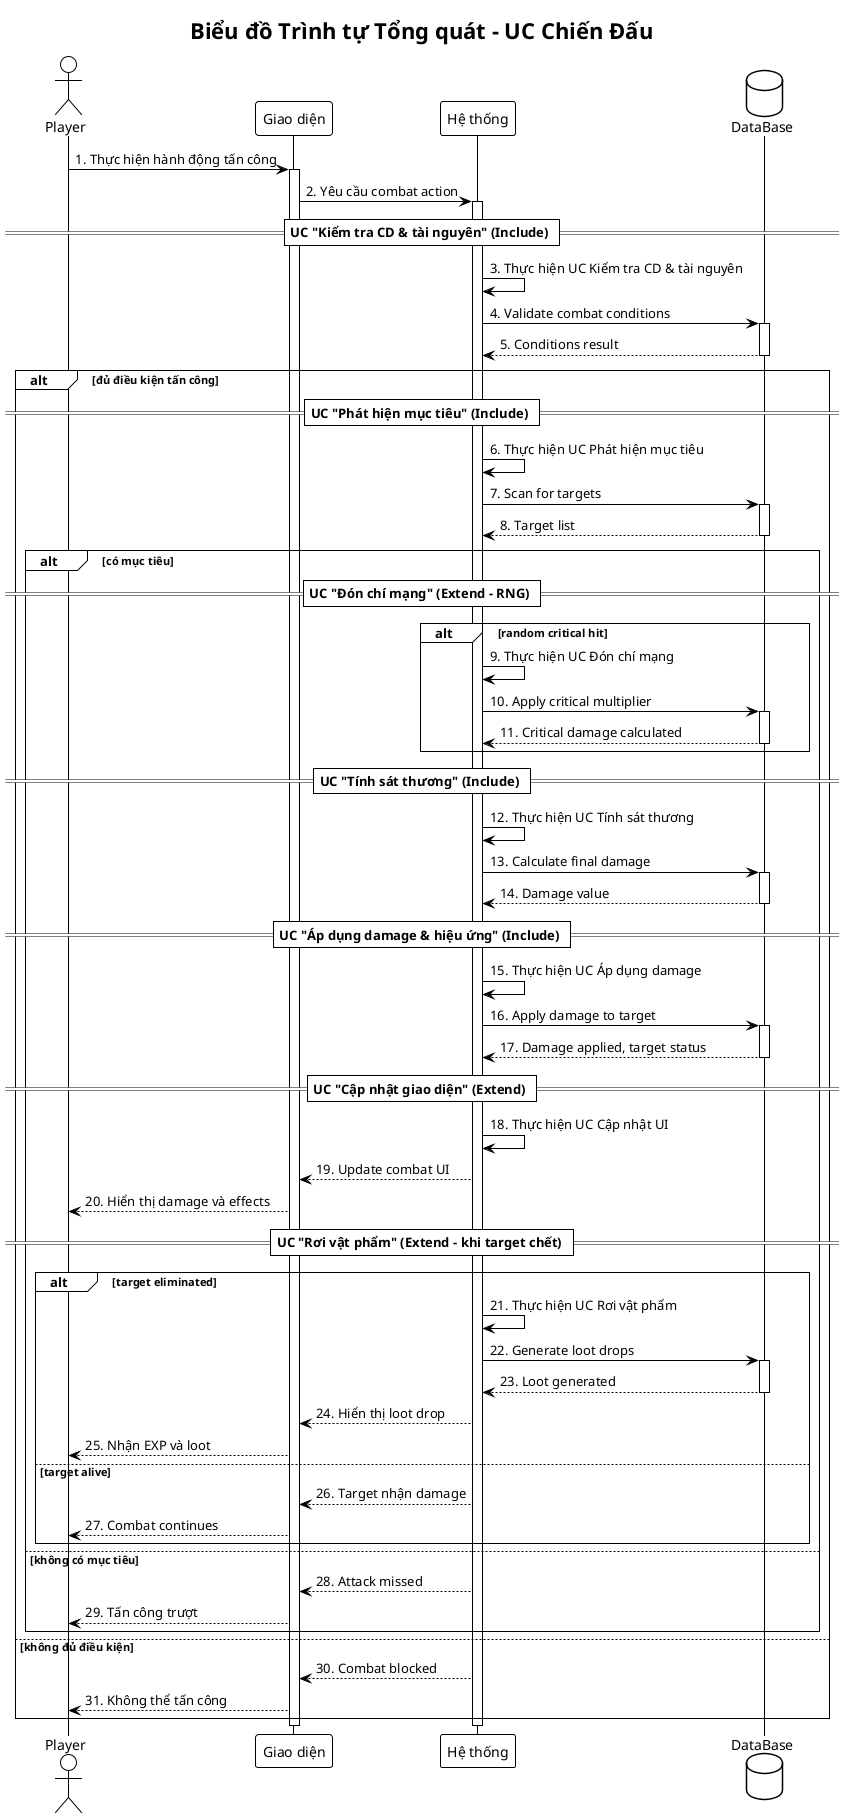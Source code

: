 @startuml Sequence_Main_UC_Chien_Dau
!theme plain

title Biểu đồ Trình tự Tổng quát - UC Chiến Đấu

actor Player
participant "Giao diện" as UI
participant "Hệ thống" as System
database "DataBase" as DB

Player -> UI: 1. Thực hiện hành động tấn công
activate UI
UI -> System: 2. Yêu cầu combat action
activate System

== UC "Kiểm tra CD & tài nguyên" (Include) ==
System -> System: 3. Thực hiện UC Kiểm tra CD & tài nguyên
System -> DB: 4. Validate combat conditions
activate DB
DB --> System: 5. Conditions result
deactivate DB

alt đủ điều kiện tấn công
    == UC "Phát hiện mục tiêu" (Include) ==
    System -> System: 6. Thực hiện UC Phát hiện mục tiêu
    System -> DB: 7. Scan for targets
    activate DB
    DB --> System: 8. Target list
    deactivate DB
    
    alt có mục tiêu
        == UC "Đón chí mạng" (Extend - RNG) ==
        alt random critical hit
            System -> System: 9. Thực hiện UC Đón chí mạng
            System -> DB: 10. Apply critical multiplier
            activate DB
            DB --> System: 11. Critical damage calculated
            deactivate DB
        end
        
        == UC "Tính sát thương" (Include) ==
        System -> System: 12. Thực hiện UC Tính sát thương
        System -> DB: 13. Calculate final damage
        activate DB
        DB --> System: 14. Damage value
        deactivate DB
        
        == UC "Áp dụng damage & hiệu ứng" (Include) ==
        System -> System: 15. Thực hiện UC Áp dụng damage
        System -> DB: 16. Apply damage to target
        activate DB
        DB --> System: 17. Damage applied, target status
        deactivate DB
        
        == UC "Cập nhật giao diện" (Extend) ==
        System -> System: 18. Thực hiện UC Cập nhật UI
        System --> UI: 19. Update combat UI
        UI --> Player: 20. Hiển thị damage và effects
        
        == UC "Rơi vật phẩm" (Extend - khi target chết) ==
        alt target eliminated
            System -> System: 21. Thực hiện UC Rơi vật phẩm
            System -> DB: 22. Generate loot drops
            activate DB
            DB --> System: 23. Loot generated
            deactivate DB
            
            System --> UI: 24. Hiển thị loot drop
            UI --> Player: 25. Nhận EXP và loot
            
        else target alive
            System --> UI: 26. Target nhận damage
            UI --> Player: 27. Combat continues
        end
        
    else không có mục tiêu
        System --> UI: 28. Attack missed
        UI --> Player: 29. Tấn công trượt
    end
    
else không đủ điều kiện
    System --> UI: 30. Combat blocked
    UI --> Player: 31. Không thể tấn công
end

deactivate System
deactivate UI

@enduml

